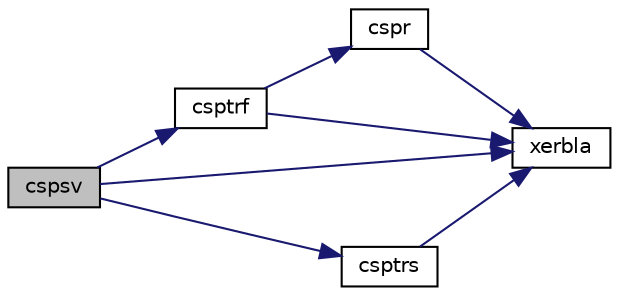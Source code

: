 digraph "cspsv"
{
 // LATEX_PDF_SIZE
  edge [fontname="Helvetica",fontsize="10",labelfontname="Helvetica",labelfontsize="10"];
  node [fontname="Helvetica",fontsize="10",shape=record];
  rankdir="LR";
  Node1 [label="cspsv",height=0.2,width=0.4,color="black", fillcolor="grey75", style="filled", fontcolor="black",tooltip="CSPSV computes the solution to system of linear equations A * X = B for OTHER matrices"];
  Node1 -> Node2 [color="midnightblue",fontsize="10",style="solid",fontname="Helvetica"];
  Node2 [label="csptrf",height=0.2,width=0.4,color="black", fillcolor="white", style="filled",URL="$csptrf_8f.html#a9c02ad59acf5b1c292e048ddb0297dde",tooltip="CSPTRF"];
  Node2 -> Node3 [color="midnightblue",fontsize="10",style="solid",fontname="Helvetica"];
  Node3 [label="cspr",height=0.2,width=0.4,color="black", fillcolor="white", style="filled",URL="$cspr_8f.html#aea7ebfdb562ff4c7ebcf717762204254",tooltip="CSPR performs the symmetrical rank-1 update of a complex symmetric packed matrix."];
  Node3 -> Node4 [color="midnightblue",fontsize="10",style="solid",fontname="Helvetica"];
  Node4 [label="xerbla",height=0.2,width=0.4,color="black", fillcolor="white", style="filled",URL="$xerbla_8f.html#a377ee61015baf8dea7770b3a404b1c07",tooltip="XERBLA"];
  Node2 -> Node4 [color="midnightblue",fontsize="10",style="solid",fontname="Helvetica"];
  Node1 -> Node5 [color="midnightblue",fontsize="10",style="solid",fontname="Helvetica"];
  Node5 [label="csptrs",height=0.2,width=0.4,color="black", fillcolor="white", style="filled",URL="$csptrs_8f.html#a9120b3296e7560a08de3f12b1fa9464b",tooltip="CSPTRS"];
  Node5 -> Node4 [color="midnightblue",fontsize="10",style="solid",fontname="Helvetica"];
  Node1 -> Node4 [color="midnightblue",fontsize="10",style="solid",fontname="Helvetica"];
}
